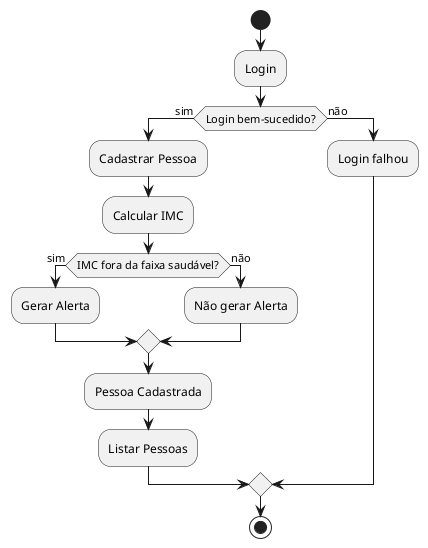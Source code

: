@startuml

start

:Login;
if (Login bem-sucedido?) then (sim)
  :Cadastrar Pessoa;
  :Calcular IMC;
  if (IMC fora da faixa saudável?) then (sim)
    :Gerar Alerta;
  else (não)
    :Não gerar Alerta;
  endif
  :Pessoa Cadastrada;
  :Listar Pessoas;
else (não)
  :Login falhou;
endif

stop

@enduml
